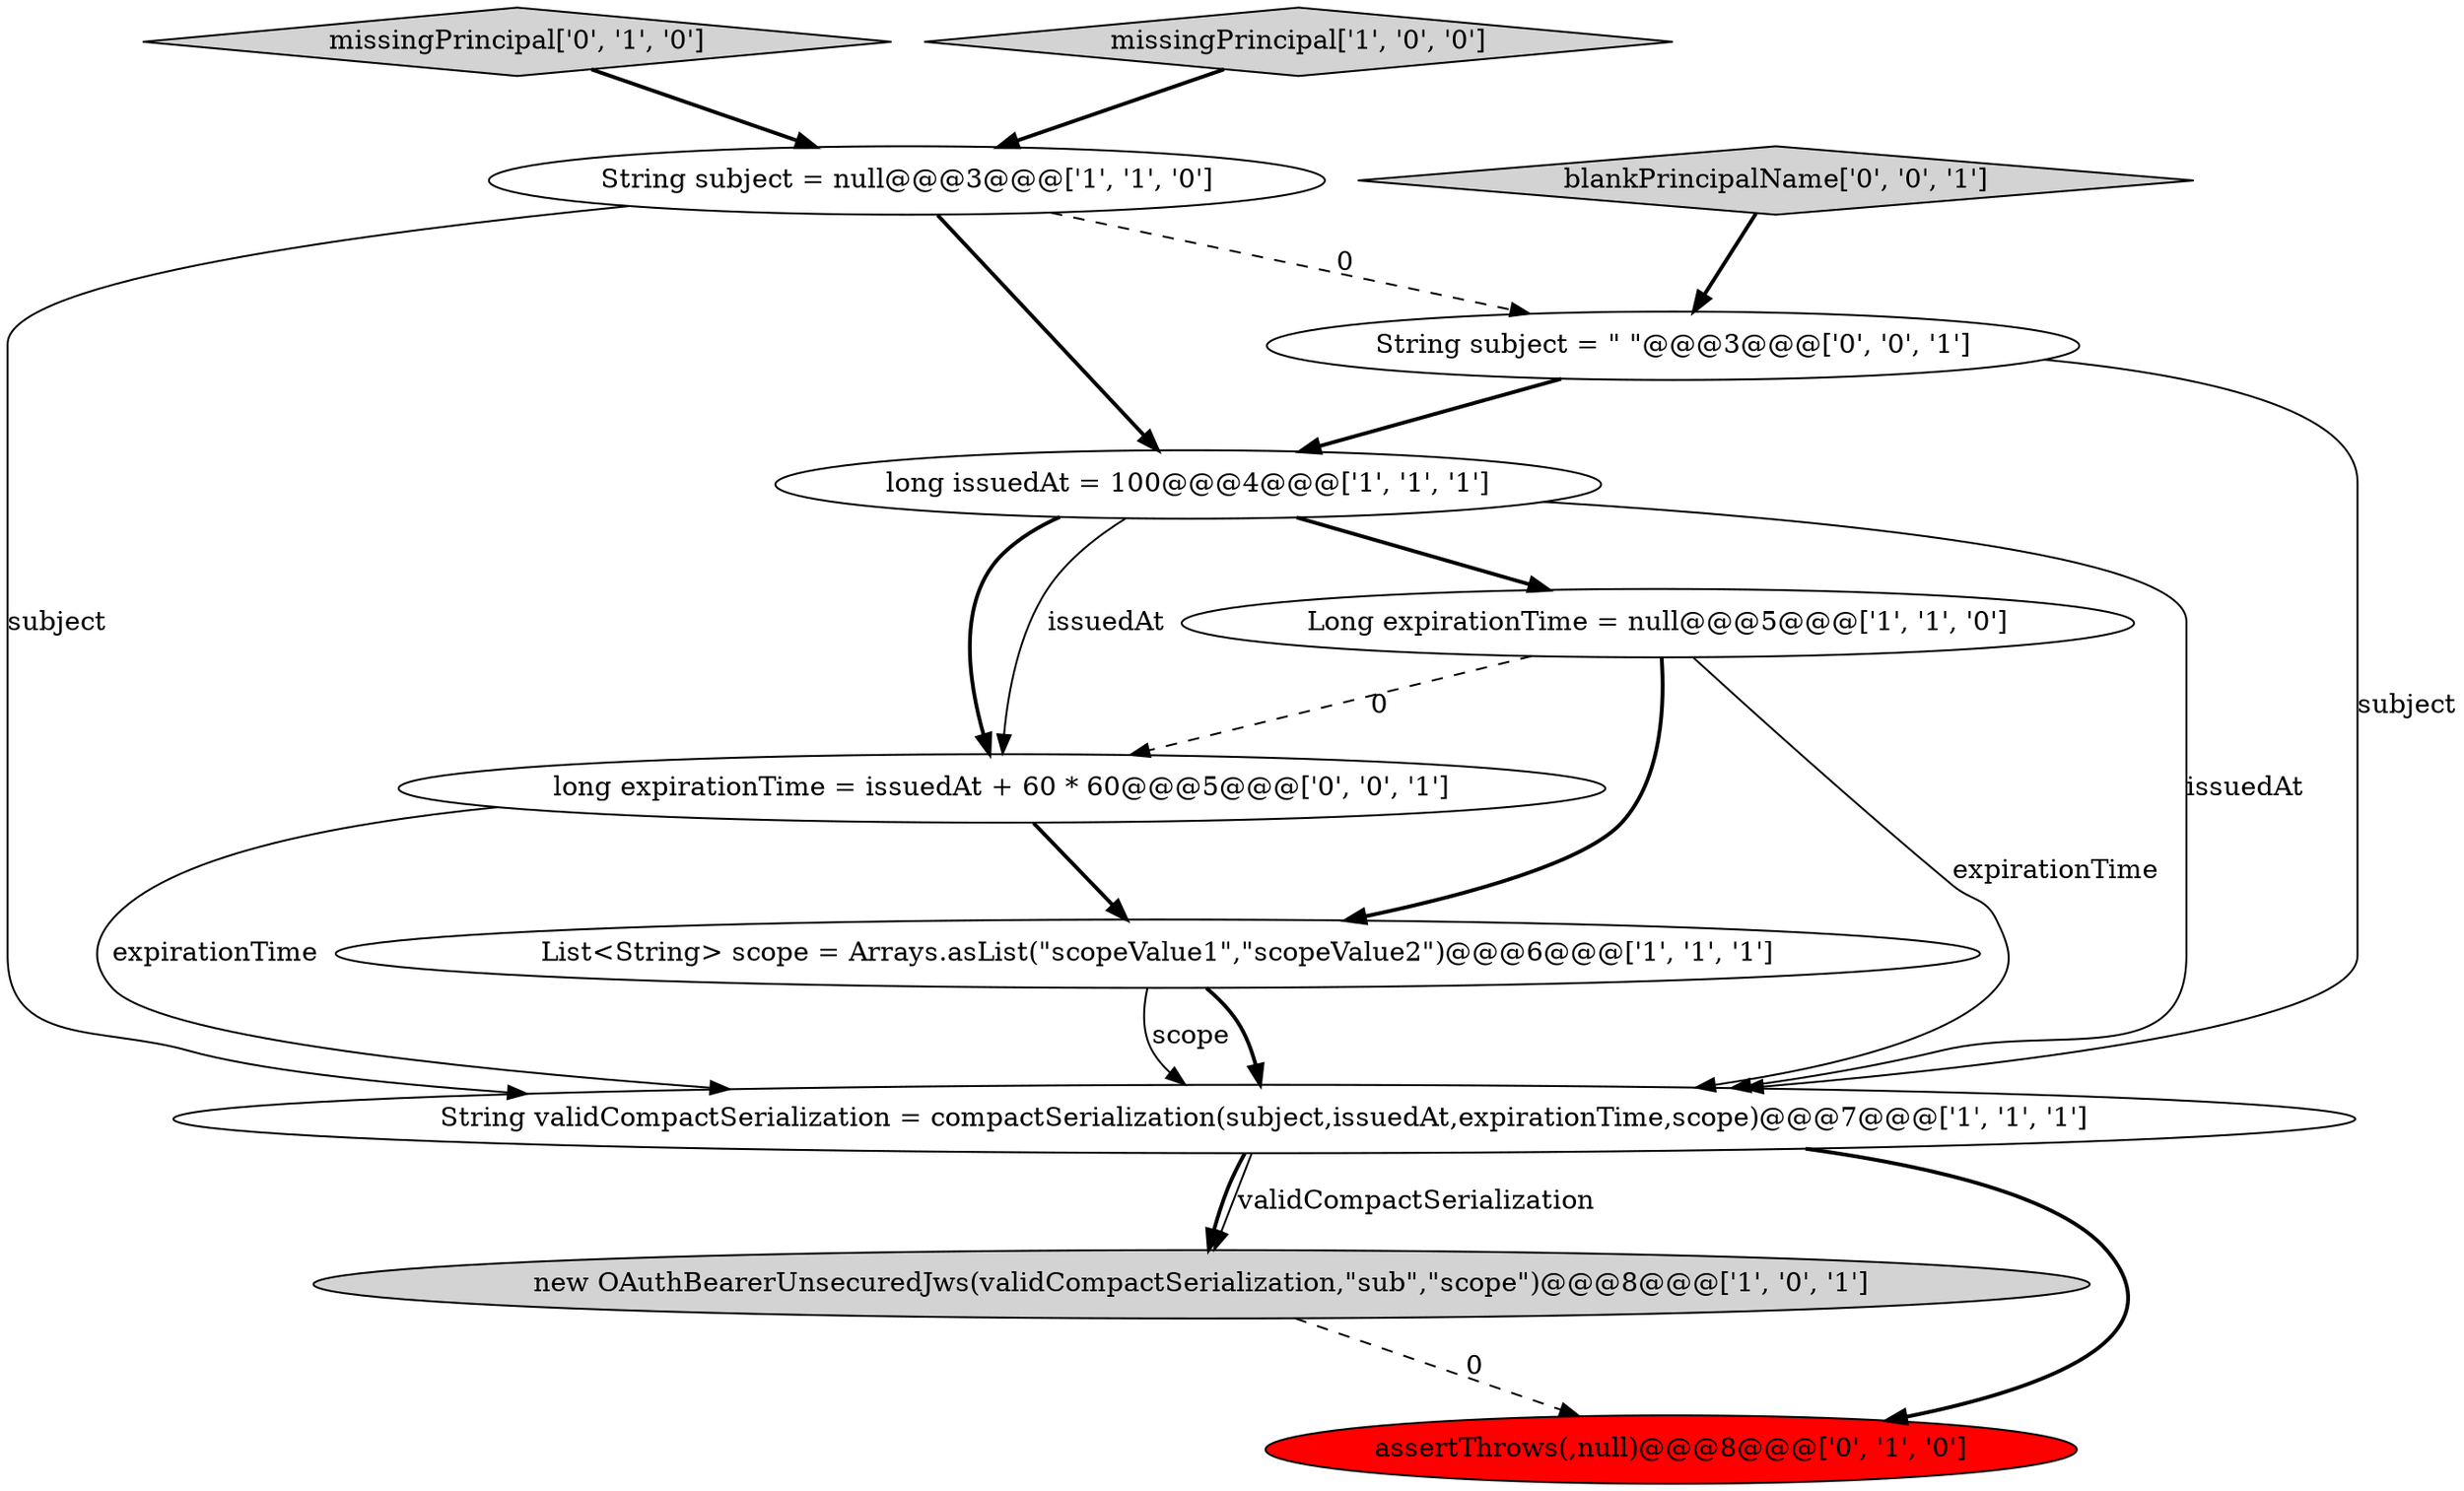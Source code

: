 digraph {
10 [style = filled, label = "String subject = \" \"@@@3@@@['0', '0', '1']", fillcolor = white, shape = ellipse image = "AAA0AAABBB3BBB"];
2 [style = filled, label = "new OAuthBearerUnsecuredJws(validCompactSerialization,\"sub\",\"scope\")@@@8@@@['1', '0', '1']", fillcolor = lightgray, shape = ellipse image = "AAA0AAABBB1BBB"];
3 [style = filled, label = "String validCompactSerialization = compactSerialization(subject,issuedAt,expirationTime,scope)@@@7@@@['1', '1', '1']", fillcolor = white, shape = ellipse image = "AAA0AAABBB1BBB"];
0 [style = filled, label = "String subject = null@@@3@@@['1', '1', '0']", fillcolor = white, shape = ellipse image = "AAA0AAABBB1BBB"];
7 [style = filled, label = "missingPrincipal['0', '1', '0']", fillcolor = lightgray, shape = diamond image = "AAA0AAABBB2BBB"];
11 [style = filled, label = "blankPrincipalName['0', '0', '1']", fillcolor = lightgray, shape = diamond image = "AAA0AAABBB3BBB"];
9 [style = filled, label = "long expirationTime = issuedAt + 60 * 60@@@5@@@['0', '0', '1']", fillcolor = white, shape = ellipse image = "AAA0AAABBB3BBB"];
1 [style = filled, label = "List<String> scope = Arrays.asList(\"scopeValue1\",\"scopeValue2\")@@@6@@@['1', '1', '1']", fillcolor = white, shape = ellipse image = "AAA0AAABBB1BBB"];
8 [style = filled, label = "assertThrows(,null)@@@8@@@['0', '1', '0']", fillcolor = red, shape = ellipse image = "AAA1AAABBB2BBB"];
5 [style = filled, label = "missingPrincipal['1', '0', '0']", fillcolor = lightgray, shape = diamond image = "AAA0AAABBB1BBB"];
4 [style = filled, label = "long issuedAt = 100@@@4@@@['1', '1', '1']", fillcolor = white, shape = ellipse image = "AAA0AAABBB1BBB"];
6 [style = filled, label = "Long expirationTime = null@@@5@@@['1', '1', '0']", fillcolor = white, shape = ellipse image = "AAA0AAABBB1BBB"];
4->9 [style = bold, label=""];
0->3 [style = solid, label="subject"];
4->6 [style = bold, label=""];
3->2 [style = solid, label="validCompactSerialization"];
6->9 [style = dashed, label="0"];
1->3 [style = bold, label=""];
7->0 [style = bold, label=""];
2->8 [style = dashed, label="0"];
0->10 [style = dashed, label="0"];
9->3 [style = solid, label="expirationTime"];
6->1 [style = bold, label=""];
4->3 [style = solid, label="issuedAt"];
3->2 [style = bold, label=""];
5->0 [style = bold, label=""];
0->4 [style = bold, label=""];
11->10 [style = bold, label=""];
3->8 [style = bold, label=""];
10->3 [style = solid, label="subject"];
10->4 [style = bold, label=""];
1->3 [style = solid, label="scope"];
9->1 [style = bold, label=""];
6->3 [style = solid, label="expirationTime"];
4->9 [style = solid, label="issuedAt"];
}
